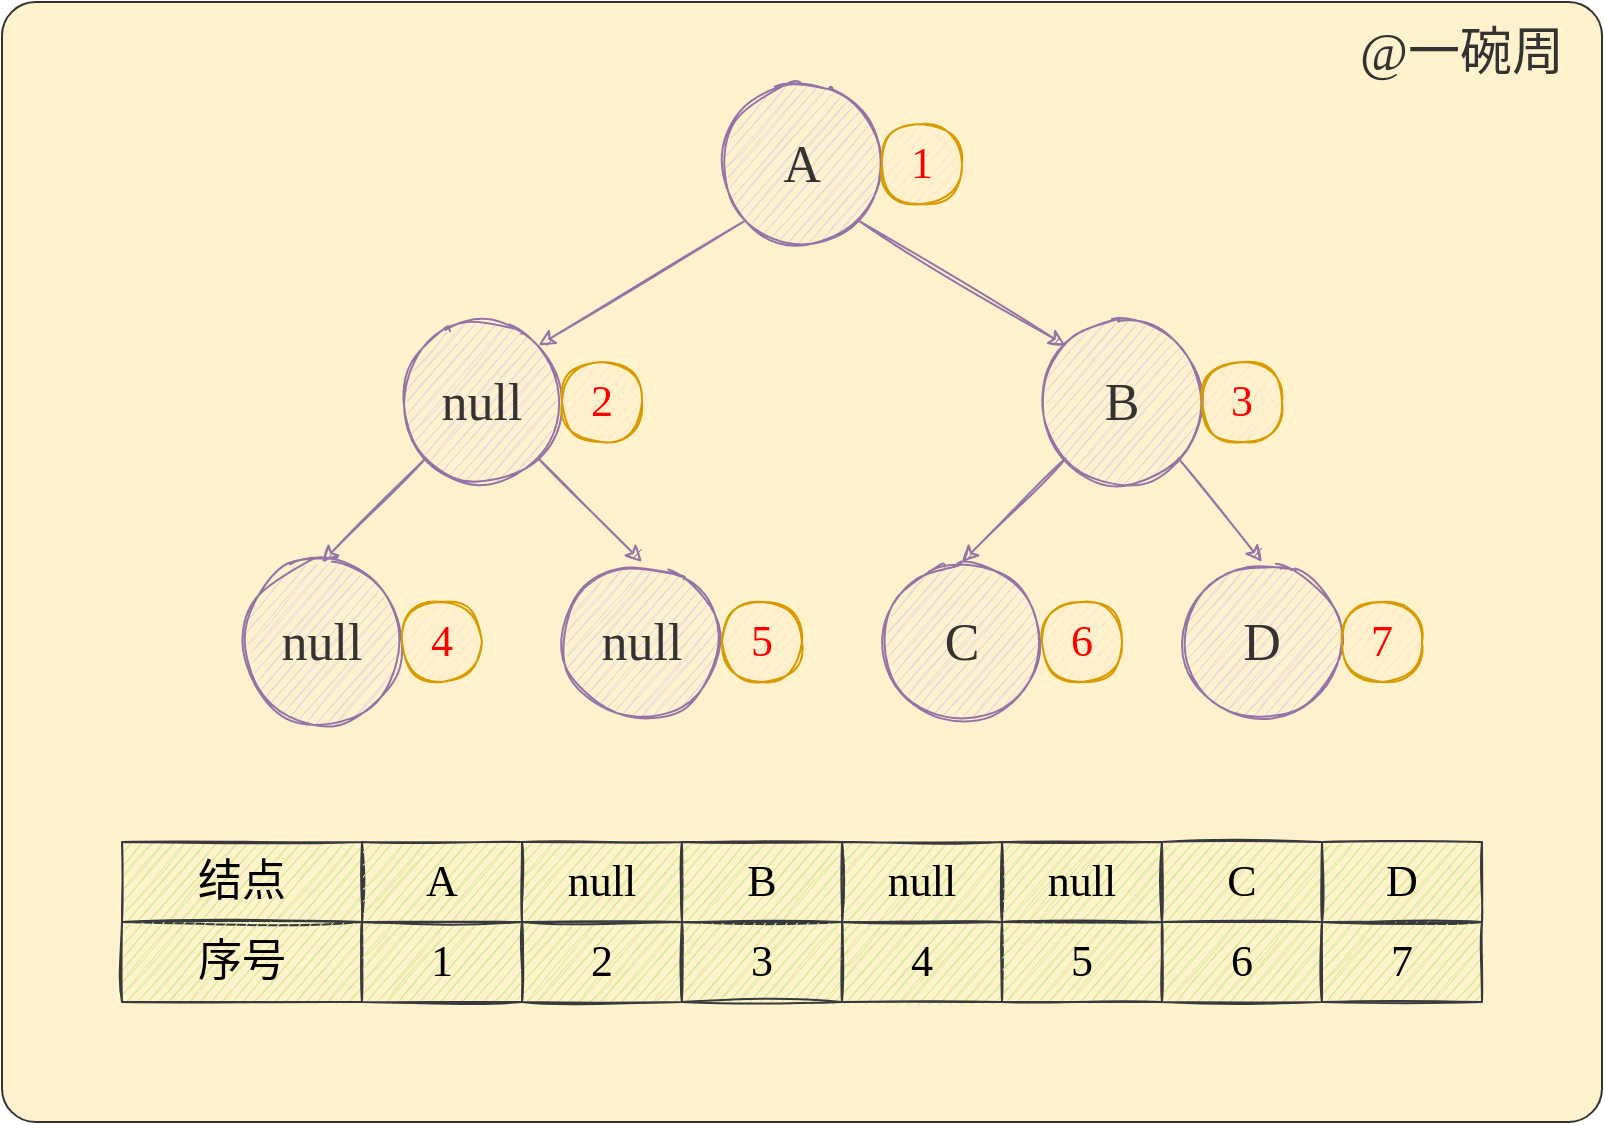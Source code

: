 <mxfile version="16.5.1" type="device"><diagram id="sbTQmbd6wwS1U6yTLp65" name="第 1 页"><mxGraphModel dx="1422" dy="839" grid="1" gridSize="10" guides="1" tooltips="1" connect="1" arrows="1" fold="1" page="0" pageScale="1" pageWidth="827" pageHeight="1169" math="0" shadow="0"><root><mxCell id="0"/><mxCell id="1" parent="0"/><mxCell id="rxAGCjy9rbUy3xPKVwOK-19" value="" style="rounded=1;whiteSpace=wrap;html=1;sketch=0;fillStyle=auto;fontFamily=Comic Sans MS;fontSize=26;strokeColor=#333333;fillColor=#fff2cc;arcSize=3;" parent="1" vertex="1"><mxGeometry x="160" y="280" width="800" height="560" as="geometry"/></mxCell><mxCell id="rxAGCjy9rbUy3xPKVwOK-12" style="rounded=0;sketch=1;orthogonalLoop=1;jettySize=auto;html=1;exitX=0;exitY=1;exitDx=0;exitDy=0;entryX=1;entryY=0;entryDx=0;entryDy=0;strokeColor=#9673A6;" parent="1" source="rxAGCjy9rbUy3xPKVwOK-1" target="rxAGCjy9rbUy3xPKVwOK-2" edge="1"><mxGeometry relative="1" as="geometry"/></mxCell><mxCell id="rxAGCjy9rbUy3xPKVwOK-13" style="edgeStyle=none;rounded=0;sketch=1;orthogonalLoop=1;jettySize=auto;html=1;exitX=1;exitY=1;exitDx=0;exitDy=0;entryX=0;entryY=0;entryDx=0;entryDy=0;strokeColor=#9673A6;" parent="1" source="rxAGCjy9rbUy3xPKVwOK-1" target="rxAGCjy9rbUy3xPKVwOK-4" edge="1"><mxGeometry relative="1" as="geometry"/></mxCell><mxCell id="rxAGCjy9rbUy3xPKVwOK-1" value="&lt;font style=&quot;font-size: 26px&quot; face=&quot;Comic Sans MS&quot; color=&quot;#333333&quot;&gt;A&lt;/font&gt;" style="ellipse;whiteSpace=wrap;html=1;fillColor=#e1d5e7;strokeColor=#9673a6;sketch=1;fillStyle=auto;" parent="1" vertex="1"><mxGeometry x="520" y="321" width="80" height="80" as="geometry"/></mxCell><mxCell id="rxAGCjy9rbUy3xPKVwOK-14" style="edgeStyle=none;rounded=0;sketch=1;orthogonalLoop=1;jettySize=auto;html=1;exitX=1;exitY=1;exitDx=0;exitDy=0;strokeColor=#9673A6;entryX=0.5;entryY=0;entryDx=0;entryDy=0;" parent="1" source="rxAGCjy9rbUy3xPKVwOK-2" target="rxAGCjy9rbUy3xPKVwOK-6" edge="1"><mxGeometry relative="1" as="geometry"/></mxCell><mxCell id="rxAGCjy9rbUy3xPKVwOK-15" style="edgeStyle=none;rounded=0;sketch=1;orthogonalLoop=1;jettySize=auto;html=1;exitX=0;exitY=1;exitDx=0;exitDy=0;entryX=0.5;entryY=0;entryDx=0;entryDy=0;strokeColor=#9673A6;" parent="1" source="rxAGCjy9rbUy3xPKVwOK-2" target="rxAGCjy9rbUy3xPKVwOK-5" edge="1"><mxGeometry relative="1" as="geometry"/></mxCell><mxCell id="rxAGCjy9rbUy3xPKVwOK-2" value="&lt;font color=&quot;#333333&quot; face=&quot;comic sans ms&quot;&gt;&lt;span style=&quot;font-size: 26px&quot;&gt;null&lt;/span&gt;&lt;/font&gt;" style="ellipse;whiteSpace=wrap;html=1;fillColor=#e1d5e7;strokeColor=#9673a6;sketch=1;fillStyle=auto;" parent="1" vertex="1"><mxGeometry x="360" y="440" width="80" height="80" as="geometry"/></mxCell><mxCell id="rxAGCjy9rbUy3xPKVwOK-16" style="edgeStyle=none;rounded=0;sketch=1;orthogonalLoop=1;jettySize=auto;html=1;exitX=0.5;exitY=1;exitDx=0;exitDy=0;strokeColor=#9673A6;" parent="1" edge="1"><mxGeometry relative="1" as="geometry"><mxPoint x="560" y="560" as="sourcePoint"/></mxGeometry></mxCell><mxCell id="rxAGCjy9rbUy3xPKVwOK-17" style="edgeStyle=none;rounded=0;sketch=1;orthogonalLoop=1;jettySize=auto;html=1;exitX=0;exitY=1;exitDx=0;exitDy=0;entryX=0.5;entryY=0;entryDx=0;entryDy=0;strokeColor=#9673A6;" parent="1" source="rxAGCjy9rbUy3xPKVwOK-4" target="rxAGCjy9rbUy3xPKVwOK-9" edge="1"><mxGeometry relative="1" as="geometry"/></mxCell><mxCell id="tnHNbuY3SRbxiLm3_mbt-24" style="edgeStyle=none;rounded=0;sketch=1;orthogonalLoop=1;jettySize=auto;html=1;exitX=1;exitY=1;exitDx=0;exitDy=0;entryX=0.5;entryY=0;entryDx=0;entryDy=0;fontFamily=Comic Sans MS;fontSize=22;fontColor=#FF0000;strokeColor=#9673A6;" edge="1" parent="1" source="rxAGCjy9rbUy3xPKVwOK-4" target="tnHNbuY3SRbxiLm3_mbt-23"><mxGeometry relative="1" as="geometry"/></mxCell><mxCell id="rxAGCjy9rbUy3xPKVwOK-4" value="&lt;span style=&quot;color: rgb(51 , 51 , 51) ; font-family: &amp;#34;comic sans ms&amp;#34; ; font-size: 26px&quot;&gt;B&lt;/span&gt;" style="ellipse;whiteSpace=wrap;html=1;fillColor=#e1d5e7;strokeColor=#9673a6;sketch=1;fillStyle=auto;" parent="1" vertex="1"><mxGeometry x="680" y="440" width="80" height="80" as="geometry"/></mxCell><mxCell id="rxAGCjy9rbUy3xPKVwOK-5" value="&lt;span style=&quot;color: rgb(51 , 51 , 51) ; font-family: &amp;#34;comic sans ms&amp;#34; ; font-size: 26px&quot;&gt;null&lt;/span&gt;" style="ellipse;whiteSpace=wrap;html=1;fillColor=#e1d5e7;strokeColor=#9673a6;sketch=1;fillStyle=auto;" parent="1" vertex="1"><mxGeometry x="280" y="560" width="80" height="80" as="geometry"/></mxCell><mxCell id="rxAGCjy9rbUy3xPKVwOK-6" value="&lt;span style=&quot;color: rgb(51 , 51 , 51) ; font-family: &amp;#34;comic sans ms&amp;#34; ; font-size: 26px&quot;&gt;null&lt;/span&gt;" style="ellipse;whiteSpace=wrap;html=1;fillColor=#e1d5e7;strokeColor=#9673a6;sketch=1;fillStyle=auto;" parent="1" vertex="1"><mxGeometry x="440" y="560" width="80" height="80" as="geometry"/></mxCell><mxCell id="rxAGCjy9rbUy3xPKVwOK-9" value="&lt;span style=&quot;color: rgb(51 , 51 , 51) ; font-family: &amp;#34;comic sans ms&amp;#34; ; font-size: 26px&quot;&gt;C&lt;/span&gt;" style="ellipse;whiteSpace=wrap;html=1;fillColor=#e1d5e7;strokeColor=#9673a6;sketch=1;fillStyle=auto;" parent="1" vertex="1"><mxGeometry x="600" y="560" width="80" height="80" as="geometry"/></mxCell><mxCell id="rxAGCjy9rbUy3xPKVwOK-21" value="@一碗周" style="text;html=1;strokeColor=none;fillColor=none;align=center;verticalAlign=middle;whiteSpace=wrap;rounded=0;sketch=1;fillStyle=auto;fontFamily=Comic Sans MS;fontSize=26;fontColor=#333333;" parent="1" vertex="1"><mxGeometry x="830" y="290" width="120" height="30" as="geometry"/></mxCell><mxCell id="tnHNbuY3SRbxiLm3_mbt-1" value="&lt;font face=&quot;Comic Sans MS&quot; color=&quot;#ff0000&quot;&gt;1&lt;/font&gt;" style="text;html=1;strokeColor=#d79b00;fillColor=#ffe6cc;align=center;verticalAlign=middle;whiteSpace=wrap;rounded=1;fontSize=22;sketch=1;arcSize=50;" vertex="1" parent="1"><mxGeometry x="600" y="341" width="40" height="40" as="geometry"/></mxCell><mxCell id="tnHNbuY3SRbxiLm3_mbt-2" value="&lt;font face=&quot;Comic Sans MS&quot; color=&quot;#ff0000&quot;&gt;2&lt;/font&gt;" style="text;html=1;strokeColor=#d79b00;fillColor=#ffe6cc;align=center;verticalAlign=middle;whiteSpace=wrap;rounded=1;fontSize=22;sketch=1;arcSize=50;" vertex="1" parent="1"><mxGeometry x="440" y="460" width="40" height="40" as="geometry"/></mxCell><mxCell id="tnHNbuY3SRbxiLm3_mbt-3" value="&lt;font face=&quot;Comic Sans MS&quot; color=&quot;#ff0000&quot;&gt;3&lt;/font&gt;" style="text;html=1;strokeColor=#d79b00;fillColor=#ffe6cc;align=center;verticalAlign=middle;whiteSpace=wrap;rounded=1;fontSize=22;sketch=1;arcSize=50;" vertex="1" parent="1"><mxGeometry x="760" y="460" width="40" height="40" as="geometry"/></mxCell><mxCell id="tnHNbuY3SRbxiLm3_mbt-4" value="&lt;font face=&quot;Comic Sans MS&quot; color=&quot;#ff0000&quot;&gt;4&lt;/font&gt;" style="text;html=1;strokeColor=#d79b00;fillColor=#ffe6cc;align=center;verticalAlign=middle;whiteSpace=wrap;rounded=1;fontSize=22;sketch=1;arcSize=50;" vertex="1" parent="1"><mxGeometry x="360" y="580" width="40" height="40" as="geometry"/></mxCell><mxCell id="tnHNbuY3SRbxiLm3_mbt-5" value="&lt;font face=&quot;Comic Sans MS&quot; color=&quot;#ff0000&quot;&gt;5&lt;/font&gt;" style="text;html=1;strokeColor=#d79b00;fillColor=#ffe6cc;align=center;verticalAlign=middle;whiteSpace=wrap;rounded=1;fontSize=22;sketch=1;arcSize=50;" vertex="1" parent="1"><mxGeometry x="520" y="580" width="40" height="40" as="geometry"/></mxCell><mxCell id="tnHNbuY3SRbxiLm3_mbt-6" value="&lt;font face=&quot;Comic Sans MS&quot; color=&quot;#ff0000&quot;&gt;6&lt;/font&gt;" style="text;html=1;strokeColor=#d79b00;fillColor=#ffe6cc;align=center;verticalAlign=middle;whiteSpace=wrap;rounded=1;fontSize=22;sketch=1;arcSize=50;" vertex="1" parent="1"><mxGeometry x="680" y="580" width="40" height="40" as="geometry"/></mxCell><mxCell id="tnHNbuY3SRbxiLm3_mbt-7" value="结点" style="rounded=0;whiteSpace=wrap;html=1;sketch=1;fontFamily=Comic Sans MS;fontSize=22;strokeColor=#36393d;fillColor=#cdeb8b;" vertex="1" parent="1"><mxGeometry x="220" y="700" width="120" height="40" as="geometry"/></mxCell><mxCell id="tnHNbuY3SRbxiLm3_mbt-8" value="序号" style="rounded=0;whiteSpace=wrap;html=1;sketch=1;fontFamily=Comic Sans MS;fontSize=22;strokeColor=#36393d;fillColor=#cdeb8b;" vertex="1" parent="1"><mxGeometry x="220" y="740" width="120" height="40" as="geometry"/></mxCell><mxCell id="tnHNbuY3SRbxiLm3_mbt-9" value="A" style="rounded=0;whiteSpace=wrap;html=1;sketch=1;fontFamily=Comic Sans MS;fontSize=22;strokeColor=#36393d;fillColor=#cdeb8b;" vertex="1" parent="1"><mxGeometry x="340" y="700" width="80" height="40" as="geometry"/></mxCell><mxCell id="tnHNbuY3SRbxiLm3_mbt-10" value="1" style="rounded=0;whiteSpace=wrap;html=1;sketch=1;fontFamily=Comic Sans MS;fontSize=22;strokeColor=#36393d;fillColor=#cdeb8b;" vertex="1" parent="1"><mxGeometry x="340" y="740" width="80" height="40" as="geometry"/></mxCell><mxCell id="tnHNbuY3SRbxiLm3_mbt-11" value="null" style="rounded=0;whiteSpace=wrap;html=1;sketch=1;fontFamily=Comic Sans MS;fontSize=22;strokeColor=#36393d;fillColor=#cdeb8b;" vertex="1" parent="1"><mxGeometry x="420" y="700" width="80" height="40" as="geometry"/></mxCell><mxCell id="tnHNbuY3SRbxiLm3_mbt-12" value="2" style="rounded=0;whiteSpace=wrap;html=1;sketch=1;fontFamily=Comic Sans MS;fontSize=22;strokeColor=#36393d;fillColor=#cdeb8b;" vertex="1" parent="1"><mxGeometry x="420" y="740" width="80" height="40" as="geometry"/></mxCell><mxCell id="tnHNbuY3SRbxiLm3_mbt-13" value="B" style="rounded=0;whiteSpace=wrap;html=1;sketch=1;fontFamily=Comic Sans MS;fontSize=22;strokeColor=#36393d;fillColor=#cdeb8b;" vertex="1" parent="1"><mxGeometry x="500" y="700" width="80" height="40" as="geometry"/></mxCell><mxCell id="tnHNbuY3SRbxiLm3_mbt-14" value="3" style="rounded=0;whiteSpace=wrap;html=1;sketch=1;fontFamily=Comic Sans MS;fontSize=22;strokeColor=#36393d;fillColor=#cdeb8b;" vertex="1" parent="1"><mxGeometry x="500" y="740" width="80" height="40" as="geometry"/></mxCell><mxCell id="tnHNbuY3SRbxiLm3_mbt-15" value="null" style="rounded=0;whiteSpace=wrap;html=1;sketch=1;fontFamily=Comic Sans MS;fontSize=22;strokeColor=#36393d;fillColor=#cdeb8b;" vertex="1" parent="1"><mxGeometry x="580" y="700" width="80" height="40" as="geometry"/></mxCell><mxCell id="tnHNbuY3SRbxiLm3_mbt-16" value="4" style="rounded=0;whiteSpace=wrap;html=1;sketch=1;fontFamily=Comic Sans MS;fontSize=22;strokeColor=#36393d;fillColor=#cdeb8b;" vertex="1" parent="1"><mxGeometry x="580" y="740" width="80" height="40" as="geometry"/></mxCell><mxCell id="tnHNbuY3SRbxiLm3_mbt-17" value="null" style="rounded=0;whiteSpace=wrap;html=1;sketch=1;fontFamily=Comic Sans MS;fontSize=22;strokeColor=#36393d;fillColor=#cdeb8b;" vertex="1" parent="1"><mxGeometry x="660" y="700" width="80" height="40" as="geometry"/></mxCell><mxCell id="tnHNbuY3SRbxiLm3_mbt-18" value="5" style="rounded=0;whiteSpace=wrap;html=1;sketch=1;fontFamily=Comic Sans MS;fontSize=22;strokeColor=#36393d;fillColor=#cdeb8b;" vertex="1" parent="1"><mxGeometry x="660" y="740" width="80" height="40" as="geometry"/></mxCell><mxCell id="tnHNbuY3SRbxiLm3_mbt-19" value="C" style="rounded=0;whiteSpace=wrap;html=1;sketch=1;fontFamily=Comic Sans MS;fontSize=22;strokeColor=#36393d;fillColor=#cdeb8b;" vertex="1" parent="1"><mxGeometry x="740" y="700" width="80" height="40" as="geometry"/></mxCell><mxCell id="tnHNbuY3SRbxiLm3_mbt-20" value="6" style="rounded=0;whiteSpace=wrap;html=1;sketch=1;fontFamily=Comic Sans MS;fontSize=22;strokeColor=#36393d;fillColor=#cdeb8b;" vertex="1" parent="1"><mxGeometry x="740" y="740" width="80" height="40" as="geometry"/></mxCell><mxCell id="tnHNbuY3SRbxiLm3_mbt-21" value="D" style="rounded=0;whiteSpace=wrap;html=1;sketch=1;fontFamily=Comic Sans MS;fontSize=22;strokeColor=#36393d;fillColor=#cdeb8b;" vertex="1" parent="1"><mxGeometry x="820" y="700" width="80" height="40" as="geometry"/></mxCell><mxCell id="tnHNbuY3SRbxiLm3_mbt-22" value="7" style="rounded=0;whiteSpace=wrap;html=1;sketch=1;fontFamily=Comic Sans MS;fontSize=22;strokeColor=#36393d;fillColor=#cdeb8b;" vertex="1" parent="1"><mxGeometry x="820" y="740" width="80" height="40" as="geometry"/></mxCell><mxCell id="tnHNbuY3SRbxiLm3_mbt-23" value="&lt;span style=&quot;color: rgb(51 , 51 , 51) ; font-family: &amp;#34;comic sans ms&amp;#34; ; font-size: 26px&quot;&gt;D&lt;/span&gt;" style="ellipse;whiteSpace=wrap;html=1;fillColor=#e1d5e7;strokeColor=#9673a6;sketch=1;fillStyle=auto;" vertex="1" parent="1"><mxGeometry x="750" y="560" width="80" height="80" as="geometry"/></mxCell><mxCell id="tnHNbuY3SRbxiLm3_mbt-25" value="&lt;font face=&quot;Comic Sans MS&quot; color=&quot;#ff0000&quot;&gt;7&lt;/font&gt;" style="text;html=1;strokeColor=#d79b00;fillColor=#ffe6cc;align=center;verticalAlign=middle;whiteSpace=wrap;rounded=1;fontSize=22;sketch=1;arcSize=50;" vertex="1" parent="1"><mxGeometry x="830" y="580" width="40" height="40" as="geometry"/></mxCell></root></mxGraphModel></diagram></mxfile>
